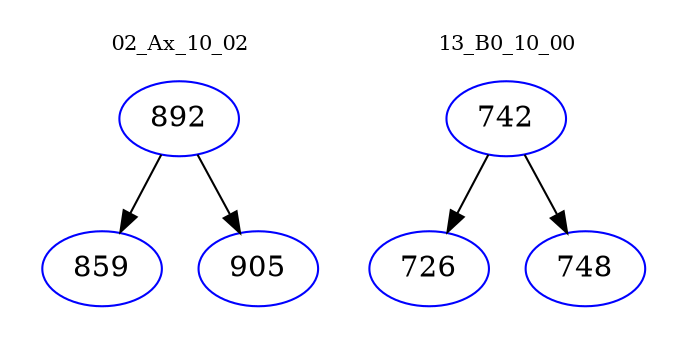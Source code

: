 digraph{
subgraph cluster_0 {
color = white
label = "02_Ax_10_02";
fontsize=10;
T0_892 [label="892", color="blue"]
T0_892 -> T0_859 [color="black"]
T0_859 [label="859", color="blue"]
T0_892 -> T0_905 [color="black"]
T0_905 [label="905", color="blue"]
}
subgraph cluster_1 {
color = white
label = "13_B0_10_00";
fontsize=10;
T1_742 [label="742", color="blue"]
T1_742 -> T1_726 [color="black"]
T1_726 [label="726", color="blue"]
T1_742 -> T1_748 [color="black"]
T1_748 [label="748", color="blue"]
}
}
